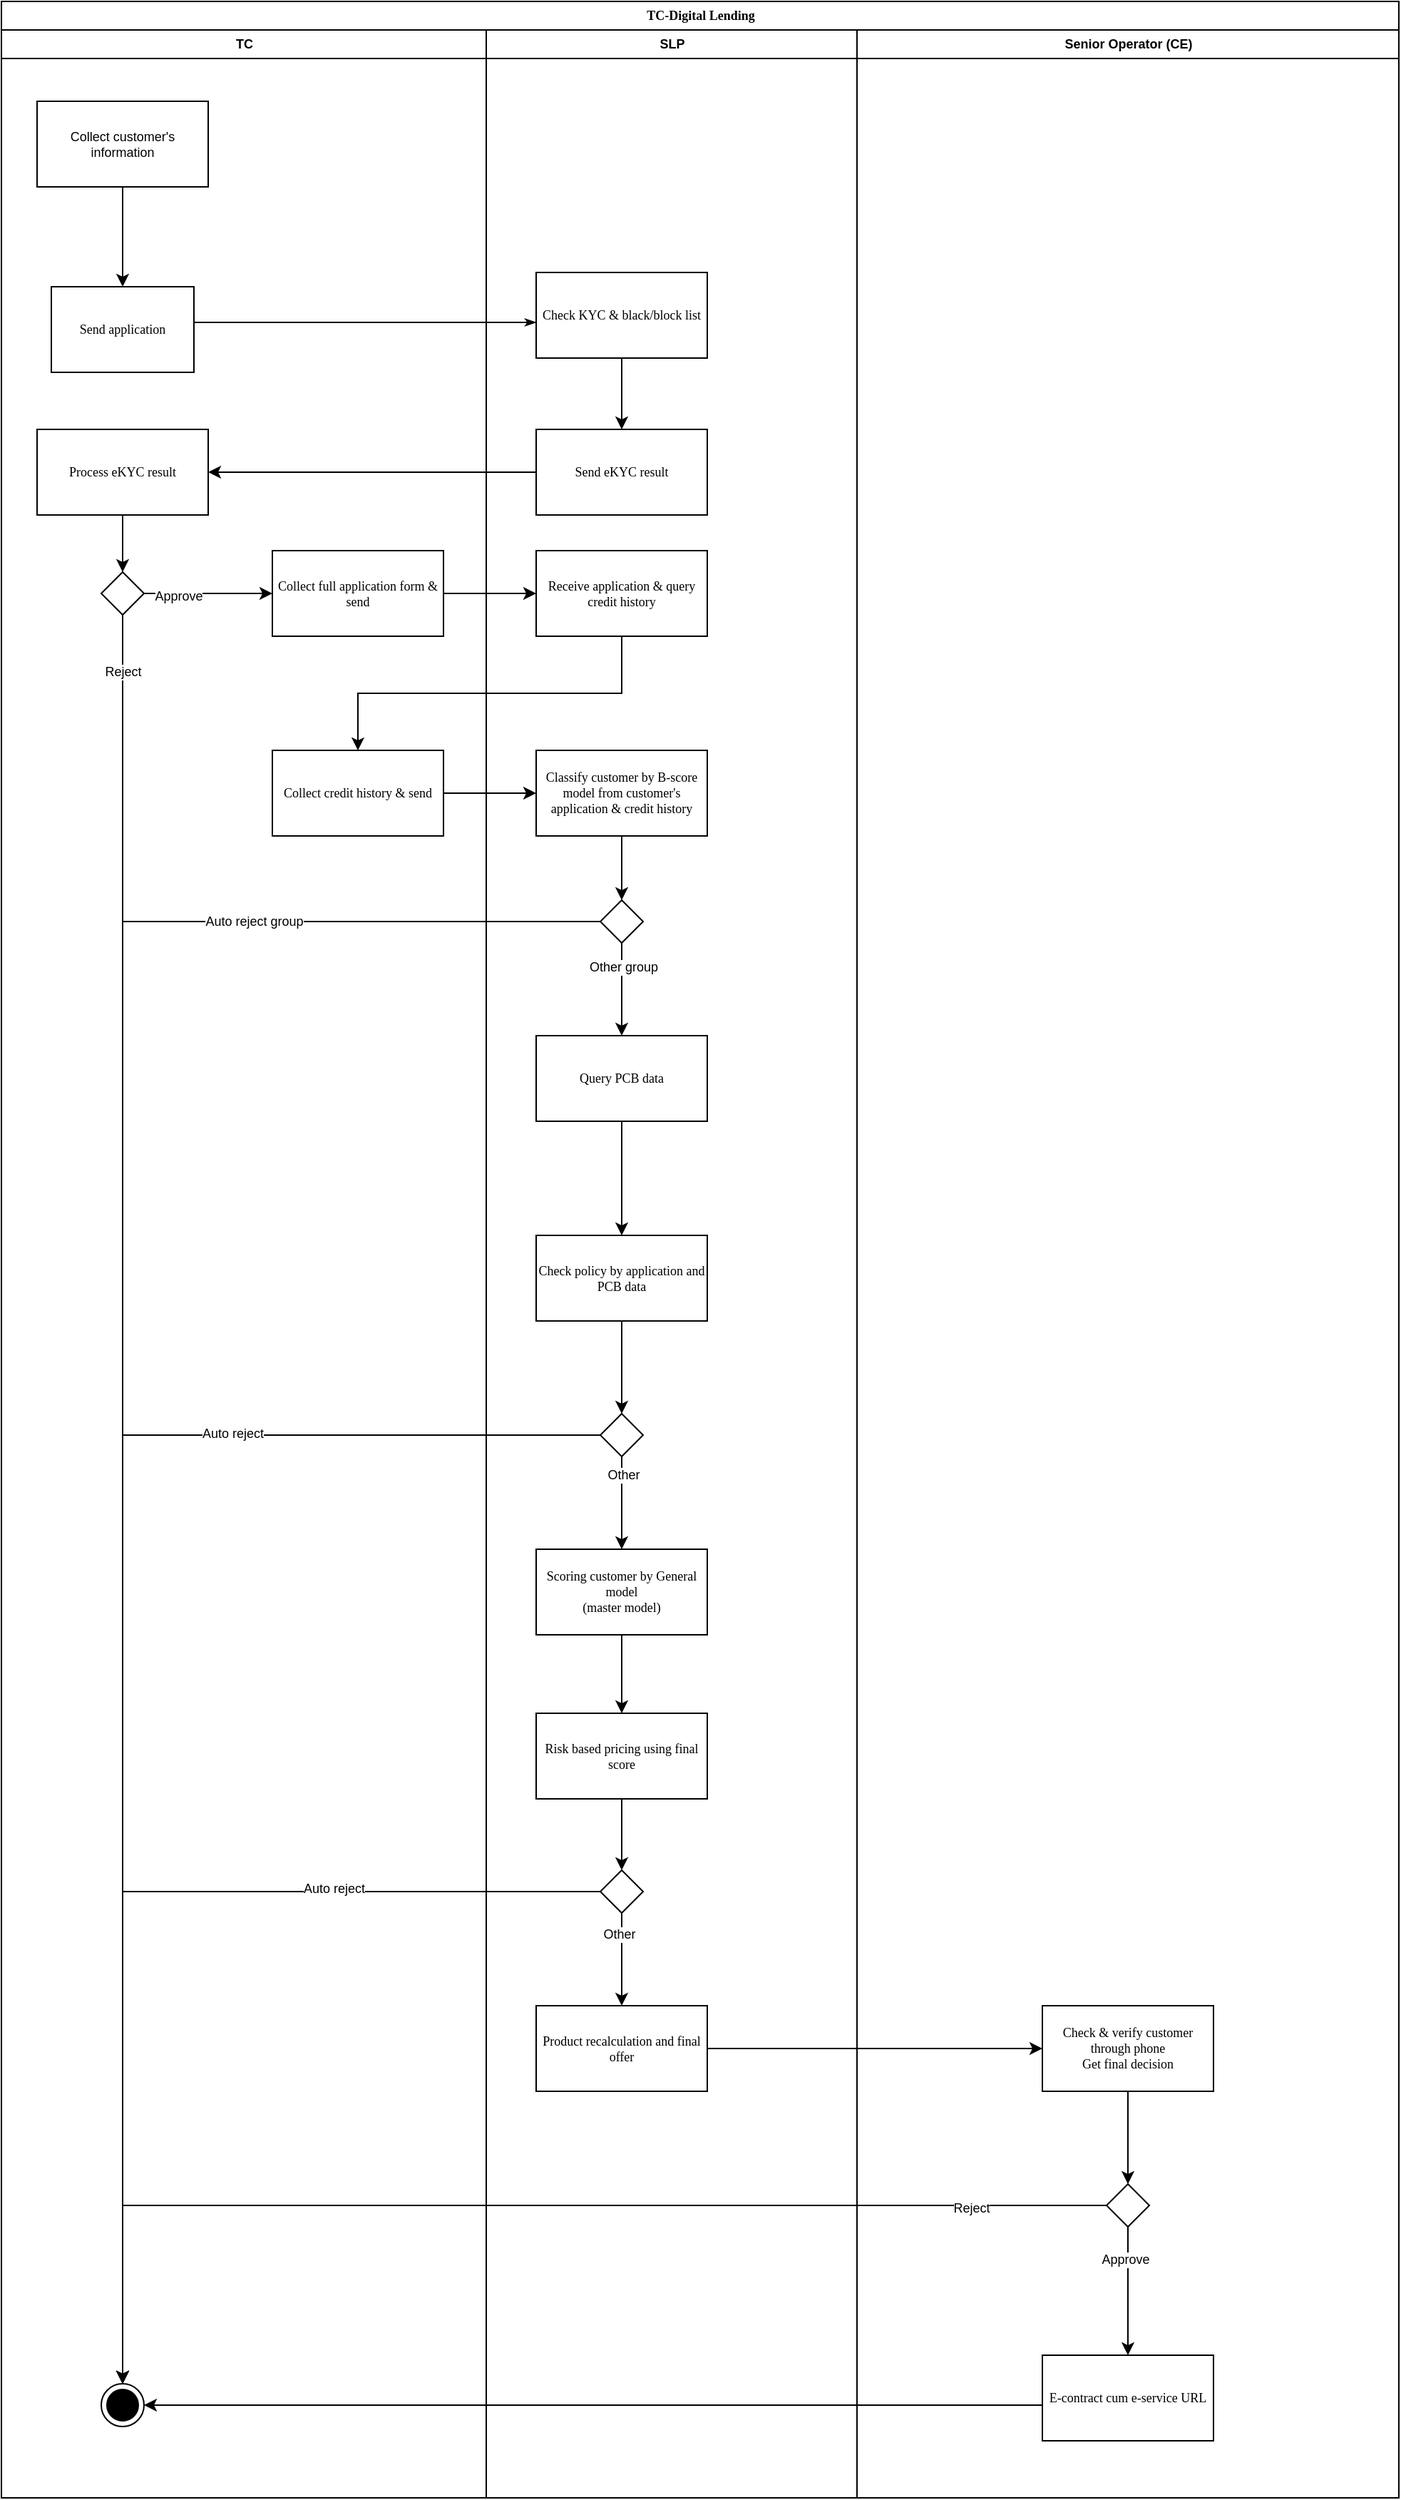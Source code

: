 <mxfile version="14.2.9" type="github">
  <diagram name="Page-1" id="74e2e168-ea6b-b213-b513-2b3c1d86103e">
    <mxGraphModel dx="2285" dy="635" grid="1" gridSize="10" guides="1" tooltips="1" connect="1" arrows="1" fold="1" page="1" pageScale="1" pageWidth="1100" pageHeight="850" background="#ffffff" math="0" shadow="0">
      <root>
        <mxCell id="0" />
        <mxCell id="1" parent="0" />
        <mxCell id="77e6c97f196da883-1" value="TC-Digital Lending" style="swimlane;html=1;childLayout=stackLayout;startSize=20;rounded=0;shadow=0;labelBackgroundColor=none;strokeWidth=1;fontFamily=Verdana;fontSize=9;align=center;" parent="1" vertex="1">
          <mxGeometry x="-120" y="40" width="980" height="1750" as="geometry" />
        </mxCell>
        <mxCell id="77e6c97f196da883-2" value="TC" style="swimlane;html=1;startSize=20;fontSize=9;" parent="77e6c97f196da883-1" vertex="1">
          <mxGeometry y="20" width="340" height="1730" as="geometry" />
        </mxCell>
        <mxCell id="77e6c97f196da883-8" value="Send application" style="rounded=0;whiteSpace=wrap;html=1;shadow=0;labelBackgroundColor=none;strokeWidth=1;fontFamily=Verdana;fontSize=9;align=center;" parent="77e6c97f196da883-2" vertex="1">
          <mxGeometry x="35" y="180" width="100" height="60" as="geometry" />
        </mxCell>
        <mxCell id="sn5IcHB00ik4vEwBjSoz-2" style="edgeStyle=orthogonalEdgeStyle;rounded=0;orthogonalLoop=1;jettySize=auto;html=1;fontSize=9;" edge="1" parent="77e6c97f196da883-2" source="sn5IcHB00ik4vEwBjSoz-1" target="77e6c97f196da883-8">
          <mxGeometry relative="1" as="geometry" />
        </mxCell>
        <mxCell id="sn5IcHB00ik4vEwBjSoz-1" value="Collect customer&#39;s information" style="rounded=0;whiteSpace=wrap;html=1;fontSize=9;" vertex="1" parent="77e6c97f196da883-2">
          <mxGeometry x="25" y="50" width="120" height="60" as="geometry" />
        </mxCell>
        <mxCell id="BkMkk-TvbLhvOdOv9HTv-19" value="" style="ellipse;html=1;shape=endState;fillColor=#000000;strokeColor=#000000;rounded=0;glass=0;sketch=0;fontSize=9;" parent="77e6c97f196da883-2" vertex="1">
          <mxGeometry x="70" y="1650" width="30" height="30" as="geometry" />
        </mxCell>
        <mxCell id="sn5IcHB00ik4vEwBjSoz-7" value="Process eKYC result" style="whiteSpace=wrap;html=1;rounded=0;shadow=0;fontFamily=Verdana;fontSize=9;strokeWidth=1;" vertex="1" parent="77e6c97f196da883-2">
          <mxGeometry x="25" y="280" width="120" height="60" as="geometry" />
        </mxCell>
        <mxCell id="sn5IcHB00ik4vEwBjSoz-11" style="edgeStyle=elbowEdgeStyle;rounded=0;orthogonalLoop=1;jettySize=auto;elbow=vertical;html=1;fontSize=9;" edge="1" parent="77e6c97f196da883-2" source="sn5IcHB00ik4vEwBjSoz-9" target="BkMkk-TvbLhvOdOv9HTv-19">
          <mxGeometry relative="1" as="geometry" />
        </mxCell>
        <mxCell id="sn5IcHB00ik4vEwBjSoz-12" value="Reject&lt;br&gt;" style="edgeLabel;html=1;align=center;verticalAlign=middle;resizable=0;points=[];fontSize=9;" vertex="1" connectable="0" parent="sn5IcHB00ik4vEwBjSoz-11">
          <mxGeometry x="-0.645" y="-1" relative="1" as="geometry">
            <mxPoint x="1" y="-180" as="offset" />
          </mxGeometry>
        </mxCell>
        <mxCell id="sn5IcHB00ik4vEwBjSoz-9" value="" style="rhombus;whiteSpace=wrap;html=1;rounded=0;shadow=0;fontFamily=Verdana;fontSize=9;strokeWidth=1;" vertex="1" parent="77e6c97f196da883-2">
          <mxGeometry x="70" y="380" width="30" height="30" as="geometry" />
        </mxCell>
        <mxCell id="sn5IcHB00ik4vEwBjSoz-10" value="" style="edgeStyle=elbowEdgeStyle;rounded=0;orthogonalLoop=1;jettySize=auto;elbow=vertical;html=1;fontSize=9;" edge="1" parent="77e6c97f196da883-2" source="sn5IcHB00ik4vEwBjSoz-7" target="sn5IcHB00ik4vEwBjSoz-9">
          <mxGeometry relative="1" as="geometry" />
        </mxCell>
        <mxCell id="sn5IcHB00ik4vEwBjSoz-13" value="Collect full application form &amp;amp; send" style="whiteSpace=wrap;html=1;rounded=0;shadow=0;fontFamily=Verdana;fontSize=9;strokeWidth=1;" vertex="1" parent="77e6c97f196da883-2">
          <mxGeometry x="190" y="365" width="120" height="60" as="geometry" />
        </mxCell>
        <mxCell id="sn5IcHB00ik4vEwBjSoz-14" value="" style="edgeStyle=elbowEdgeStyle;rounded=0;orthogonalLoop=1;jettySize=auto;elbow=vertical;html=1;fontSize=9;" edge="1" parent="77e6c97f196da883-2" source="sn5IcHB00ik4vEwBjSoz-9" target="sn5IcHB00ik4vEwBjSoz-13">
          <mxGeometry relative="1" as="geometry" />
        </mxCell>
        <mxCell id="sn5IcHB00ik4vEwBjSoz-15" value="Approve" style="edgeLabel;html=1;align=center;verticalAlign=middle;resizable=0;points=[];fontSize=9;" vertex="1" connectable="0" parent="sn5IcHB00ik4vEwBjSoz-14">
          <mxGeometry x="-0.481" y="-2" relative="1" as="geometry">
            <mxPoint as="offset" />
          </mxGeometry>
        </mxCell>
        <mxCell id="sn5IcHB00ik4vEwBjSoz-25" value="Collect credit history &amp;amp; send" style="whiteSpace=wrap;html=1;rounded=0;shadow=0;fontFamily=Verdana;fontSize=9;strokeWidth=1;" vertex="1" parent="77e6c97f196da883-2">
          <mxGeometry x="190" y="505" width="120" height="60" as="geometry" />
        </mxCell>
        <mxCell id="77e6c97f196da883-39" style="edgeStyle=orthogonalEdgeStyle;rounded=1;html=1;labelBackgroundColor=none;startArrow=none;startFill=0;startSize=5;endArrow=classicThin;endFill=1;endSize=5;jettySize=auto;orthogonalLoop=1;strokeWidth=1;fontFamily=Verdana;fontSize=8" parent="77e6c97f196da883-1" edge="1">
          <mxGeometry relative="1" as="geometry">
            <mxPoint x="600" y="690" as="sourcePoint" />
          </mxGeometry>
        </mxCell>
        <mxCell id="77e6c97f196da883-40" style="edgeStyle=orthogonalEdgeStyle;rounded=1;html=1;labelBackgroundColor=none;startArrow=none;startFill=0;startSize=5;endArrow=classicThin;endFill=1;endSize=5;jettySize=auto;orthogonalLoop=1;strokeWidth=1;fontFamily=Verdana;fontSize=8" parent="77e6c97f196da883-1" edge="1">
          <mxGeometry relative="1" as="geometry">
            <mxPoint x="770" y="690" as="sourcePoint" />
          </mxGeometry>
        </mxCell>
        <mxCell id="107ba76e4e335f99-1" style="edgeStyle=orthogonalEdgeStyle;rounded=1;html=1;labelBackgroundColor=none;startArrow=none;startFill=0;startSize=5;endArrow=classicThin;endFill=1;endSize=5;jettySize=auto;orthogonalLoop=1;strokeWidth=1;fontFamily=Verdana;fontSize=8" parent="77e6c97f196da883-1" edge="1">
          <mxGeometry relative="1" as="geometry">
            <mxPoint x="610" y="450" as="sourcePoint" />
          </mxGeometry>
        </mxCell>
        <mxCell id="107ba76e4e335f99-3" style="edgeStyle=orthogonalEdgeStyle;rounded=1;html=1;labelBackgroundColor=none;startArrow=none;startFill=0;startSize=5;endArrow=classicThin;endFill=1;endSize=5;jettySize=auto;orthogonalLoop=1;strokeColor=#000000;strokeWidth=1;fontFamily=Verdana;fontSize=8;fontColor=#000000;" parent="77e6c97f196da883-1" edge="1">
          <mxGeometry relative="1" as="geometry">
            <mxPoint x="610" y="610" as="targetPoint" />
          </mxGeometry>
        </mxCell>
        <mxCell id="77e6c97f196da883-26" style="edgeStyle=elbowEdgeStyle;rounded=1;html=1;labelBackgroundColor=none;startArrow=none;startFill=0;startSize=5;endArrow=classicThin;endFill=1;endSize=5;jettySize=auto;orthogonalLoop=1;strokeWidth=1;fontFamily=Verdana;fontSize=9;elbow=vertical;" parent="77e6c97f196da883-1" source="77e6c97f196da883-8" target="77e6c97f196da883-11" edge="1">
          <mxGeometry relative="1" as="geometry" />
        </mxCell>
        <mxCell id="sn5IcHB00ik4vEwBjSoz-8" value="" style="edgeStyle=elbowEdgeStyle;rounded=0;orthogonalLoop=1;jettySize=auto;elbow=vertical;html=1;fontSize=9;" edge="1" parent="77e6c97f196da883-1" source="sn5IcHB00ik4vEwBjSoz-3" target="sn5IcHB00ik4vEwBjSoz-7">
          <mxGeometry relative="1" as="geometry" />
        </mxCell>
        <mxCell id="sn5IcHB00ik4vEwBjSoz-17" value="" style="edgeStyle=elbowEdgeStyle;rounded=0;orthogonalLoop=1;jettySize=auto;elbow=vertical;html=1;fontSize=9;" edge="1" parent="77e6c97f196da883-1" source="sn5IcHB00ik4vEwBjSoz-13" target="sn5IcHB00ik4vEwBjSoz-16">
          <mxGeometry relative="1" as="geometry" />
        </mxCell>
        <mxCell id="77e6c97f196da883-3" value="SLP" style="swimlane;html=1;startSize=20;fontSize=9;" parent="77e6c97f196da883-1" vertex="1">
          <mxGeometry x="340" y="20" width="260" height="1730" as="geometry" />
        </mxCell>
        <mxCell id="sn5IcHB00ik4vEwBjSoz-5" style="edgeStyle=elbowEdgeStyle;rounded=0;orthogonalLoop=1;jettySize=auto;elbow=vertical;html=1;fontSize=9;" edge="1" parent="77e6c97f196da883-3" source="77e6c97f196da883-11" target="sn5IcHB00ik4vEwBjSoz-3">
          <mxGeometry relative="1" as="geometry" />
        </mxCell>
        <mxCell id="77e6c97f196da883-11" value="Check KYC &amp;amp; black/block list" style="rounded=0;whiteSpace=wrap;html=1;shadow=0;labelBackgroundColor=none;strokeWidth=1;fontFamily=Verdana;fontSize=9;align=center;" parent="77e6c97f196da883-3" vertex="1">
          <mxGeometry x="35" y="170" width="120" height="60" as="geometry" />
        </mxCell>
        <mxCell id="sn5IcHB00ik4vEwBjSoz-3" value="Send eKYC result" style="whiteSpace=wrap;html=1;rounded=0;shadow=0;fontFamily=Verdana;fontSize=9;strokeWidth=1;" vertex="1" parent="77e6c97f196da883-3">
          <mxGeometry x="35" y="280" width="120" height="60" as="geometry" />
        </mxCell>
        <mxCell id="sn5IcHB00ik4vEwBjSoz-16" value="Receive application &amp;amp; query credit history" style="whiteSpace=wrap;html=1;rounded=0;shadow=0;fontFamily=Verdana;fontSize=9;strokeWidth=1;" vertex="1" parent="77e6c97f196da883-3">
          <mxGeometry x="35" y="365" width="120" height="60" as="geometry" />
        </mxCell>
        <mxCell id="sn5IcHB00ik4vEwBjSoz-27" value="Classify customer by B-score model from customer&#39;s application &amp;amp; credit history" style="whiteSpace=wrap;html=1;rounded=0;shadow=0;fontFamily=Verdana;fontSize=9;strokeWidth=1;" vertex="1" parent="77e6c97f196da883-3">
          <mxGeometry x="35" y="505" width="120" height="60" as="geometry" />
        </mxCell>
        <mxCell id="sn5IcHB00ik4vEwBjSoz-29" value="" style="rhombus;whiteSpace=wrap;html=1;rounded=0;shadow=0;fontFamily=Verdana;fontSize=9;strokeWidth=1;" vertex="1" parent="77e6c97f196da883-3">
          <mxGeometry x="80" y="610" width="30" height="30" as="geometry" />
        </mxCell>
        <mxCell id="sn5IcHB00ik4vEwBjSoz-30" value="" style="edgeStyle=elbowEdgeStyle;rounded=0;orthogonalLoop=1;jettySize=auto;elbow=vertical;html=1;fontSize=9;" edge="1" parent="77e6c97f196da883-3" source="sn5IcHB00ik4vEwBjSoz-27" target="sn5IcHB00ik4vEwBjSoz-29">
          <mxGeometry relative="1" as="geometry" />
        </mxCell>
        <mxCell id="sn5IcHB00ik4vEwBjSoz-42" value="" style="rhombus;whiteSpace=wrap;html=1;rounded=0;shadow=0;fontFamily=Verdana;fontSize=9;strokeWidth=1;" vertex="1" parent="77e6c97f196da883-3">
          <mxGeometry x="80" y="970" width="30" height="30" as="geometry" />
        </mxCell>
        <mxCell id="sn5IcHB00ik4vEwBjSoz-49" value="Risk based pricing using final score" style="whiteSpace=wrap;html=1;rounded=0;shadow=0;fontFamily=Verdana;fontSize=9;strokeWidth=1;" vertex="1" parent="77e6c97f196da883-3">
          <mxGeometry x="35" y="1180" width="120" height="60" as="geometry" />
        </mxCell>
        <mxCell id="sn5IcHB00ik4vEwBjSoz-51" value="" style="rhombus;whiteSpace=wrap;html=1;rounded=0;shadow=0;fontFamily=Verdana;fontSize=9;strokeWidth=1;" vertex="1" parent="77e6c97f196da883-3">
          <mxGeometry x="80" y="1290" width="30" height="30" as="geometry" />
        </mxCell>
        <mxCell id="sn5IcHB00ik4vEwBjSoz-52" value="" style="edgeStyle=elbowEdgeStyle;rounded=0;orthogonalLoop=1;jettySize=auto;elbow=vertical;html=1;fontSize=9;" edge="1" parent="77e6c97f196da883-3" source="sn5IcHB00ik4vEwBjSoz-49" target="sn5IcHB00ik4vEwBjSoz-51">
          <mxGeometry relative="1" as="geometry" />
        </mxCell>
        <mxCell id="sn5IcHB00ik4vEwBjSoz-58" value="Senior Operator (CE)" style="swimlane;html=1;startSize=20;fontSize=9;" vertex="1" parent="77e6c97f196da883-1">
          <mxGeometry x="600" y="20" width="380" height="1730" as="geometry" />
        </mxCell>
        <mxCell id="sn5IcHB00ik4vEwBjSoz-71" value="Check &amp;amp; verify customer through phone&lt;br&gt;Get final decision" style="whiteSpace=wrap;html=1;rounded=0;shadow=0;fontFamily=Verdana;fontSize=9;strokeWidth=1;" vertex="1" parent="sn5IcHB00ik4vEwBjSoz-58">
          <mxGeometry x="130" y="1385" width="120" height="60" as="geometry" />
        </mxCell>
        <mxCell id="sn5IcHB00ik4vEwBjSoz-73" value="" style="rhombus;whiteSpace=wrap;html=1;rounded=0;shadow=0;fontFamily=Verdana;fontSize=9;strokeWidth=1;" vertex="1" parent="sn5IcHB00ik4vEwBjSoz-58">
          <mxGeometry x="175" y="1510" width="30" height="30" as="geometry" />
        </mxCell>
        <mxCell id="sn5IcHB00ik4vEwBjSoz-74" value="" style="edgeStyle=elbowEdgeStyle;rounded=0;orthogonalLoop=1;jettySize=auto;elbow=vertical;html=1;fontSize=9;" edge="1" parent="sn5IcHB00ik4vEwBjSoz-58" source="sn5IcHB00ik4vEwBjSoz-71" target="sn5IcHB00ik4vEwBjSoz-73">
          <mxGeometry relative="1" as="geometry" />
        </mxCell>
        <mxCell id="sn5IcHB00ik4vEwBjSoz-76" value="E-contract cum e-service URL" style="whiteSpace=wrap;html=1;rounded=0;shadow=0;fontFamily=Verdana;fontSize=9;strokeWidth=1;" vertex="1" parent="sn5IcHB00ik4vEwBjSoz-58">
          <mxGeometry x="130" y="1630" width="120" height="60" as="geometry" />
        </mxCell>
        <mxCell id="sn5IcHB00ik4vEwBjSoz-77" value="" style="edgeStyle=elbowEdgeStyle;rounded=0;orthogonalLoop=1;jettySize=auto;elbow=vertical;html=1;fontSize=9;" edge="1" parent="sn5IcHB00ik4vEwBjSoz-58" source="sn5IcHB00ik4vEwBjSoz-73" target="sn5IcHB00ik4vEwBjSoz-76">
          <mxGeometry relative="1" as="geometry" />
        </mxCell>
        <mxCell id="sn5IcHB00ik4vEwBjSoz-80" value="Approve" style="edgeLabel;html=1;align=center;verticalAlign=middle;resizable=0;points=[];fontSize=9;" vertex="1" connectable="0" parent="sn5IcHB00ik4vEwBjSoz-77">
          <mxGeometry x="-0.5" y="-2" relative="1" as="geometry">
            <mxPoint as="offset" />
          </mxGeometry>
        </mxCell>
        <mxCell id="sn5IcHB00ik4vEwBjSoz-26" value="" style="edgeStyle=elbowEdgeStyle;rounded=0;orthogonalLoop=1;jettySize=auto;elbow=vertical;html=1;fontSize=9;" edge="1" parent="77e6c97f196da883-1" source="sn5IcHB00ik4vEwBjSoz-16" target="sn5IcHB00ik4vEwBjSoz-25">
          <mxGeometry relative="1" as="geometry" />
        </mxCell>
        <mxCell id="sn5IcHB00ik4vEwBjSoz-28" value="" style="edgeStyle=elbowEdgeStyle;rounded=0;orthogonalLoop=1;jettySize=auto;elbow=vertical;html=1;fontSize=9;" edge="1" parent="77e6c97f196da883-1" source="sn5IcHB00ik4vEwBjSoz-25" target="sn5IcHB00ik4vEwBjSoz-27">
          <mxGeometry relative="1" as="geometry" />
        </mxCell>
        <mxCell id="sn5IcHB00ik4vEwBjSoz-33" style="edgeStyle=elbowEdgeStyle;rounded=0;orthogonalLoop=1;jettySize=auto;elbow=vertical;html=1;fontSize=9;" edge="1" parent="77e6c97f196da883-1" source="sn5IcHB00ik4vEwBjSoz-29" target="BkMkk-TvbLhvOdOv9HTv-19">
          <mxGeometry relative="1" as="geometry">
            <Array as="points">
              <mxPoint x="260" y="645" />
            </Array>
          </mxGeometry>
        </mxCell>
        <mxCell id="sn5IcHB00ik4vEwBjSoz-34" value="Auto reject group" style="edgeLabel;html=1;align=center;verticalAlign=middle;resizable=0;points=[];fontSize=9;" vertex="1" connectable="0" parent="sn5IcHB00ik4vEwBjSoz-33">
          <mxGeometry x="-0.757" relative="1" as="geometry">
            <mxPoint x="-78.33" as="offset" />
          </mxGeometry>
        </mxCell>
        <mxCell id="sn5IcHB00ik4vEwBjSoz-44" style="edgeStyle=elbowEdgeStyle;rounded=0;orthogonalLoop=1;jettySize=auto;elbow=vertical;html=1;fontSize=9;" edge="1" parent="77e6c97f196da883-1" source="sn5IcHB00ik4vEwBjSoz-42" target="BkMkk-TvbLhvOdOv9HTv-19">
          <mxGeometry relative="1" as="geometry">
            <Array as="points">
              <mxPoint x="310" y="1005" />
            </Array>
          </mxGeometry>
        </mxCell>
        <mxCell id="sn5IcHB00ik4vEwBjSoz-45" value="Auto reject" style="edgeLabel;html=1;align=center;verticalAlign=middle;resizable=0;points=[];fontSize=9;" vertex="1" connectable="0" parent="sn5IcHB00ik4vEwBjSoz-44">
          <mxGeometry x="-0.461" y="-1" relative="1" as="geometry">
            <mxPoint x="10.83" as="offset" />
          </mxGeometry>
        </mxCell>
        <mxCell id="sn5IcHB00ik4vEwBjSoz-55" style="edgeStyle=elbowEdgeStyle;rounded=0;orthogonalLoop=1;jettySize=auto;elbow=vertical;html=1;fontSize=9;" edge="1" parent="77e6c97f196da883-1" source="sn5IcHB00ik4vEwBjSoz-51" target="BkMkk-TvbLhvOdOv9HTv-19">
          <mxGeometry relative="1" as="geometry">
            <Array as="points">
              <mxPoint x="290" y="1325" />
            </Array>
          </mxGeometry>
        </mxCell>
        <mxCell id="sn5IcHB00ik4vEwBjSoz-56" value="Auto reject" style="edgeLabel;html=1;align=center;verticalAlign=middle;resizable=0;points=[];fontSize=9;" vertex="1" connectable="0" parent="sn5IcHB00ik4vEwBjSoz-55">
          <mxGeometry x="-0.45" y="-2" relative="1" as="geometry">
            <mxPoint as="offset" />
          </mxGeometry>
        </mxCell>
        <mxCell id="sn5IcHB00ik4vEwBjSoz-75" style="edgeStyle=elbowEdgeStyle;rounded=0;orthogonalLoop=1;jettySize=auto;elbow=vertical;html=1;fontSize=9;" edge="1" parent="77e6c97f196da883-1" source="sn5IcHB00ik4vEwBjSoz-73" target="BkMkk-TvbLhvOdOv9HTv-19">
          <mxGeometry relative="1" as="geometry">
            <Array as="points">
              <mxPoint x="600" y="1545" />
            </Array>
          </mxGeometry>
        </mxCell>
        <mxCell id="sn5IcHB00ik4vEwBjSoz-79" value="Reject" style="edgeLabel;html=1;align=center;verticalAlign=middle;resizable=0;points=[];fontSize=9;" vertex="1" connectable="0" parent="sn5IcHB00ik4vEwBjSoz-75">
          <mxGeometry x="-0.766" y="2" relative="1" as="geometry">
            <mxPoint as="offset" />
          </mxGeometry>
        </mxCell>
        <mxCell id="sn5IcHB00ik4vEwBjSoz-78" style="edgeStyle=elbowEdgeStyle;rounded=0;orthogonalLoop=1;jettySize=auto;elbow=vertical;html=1;fontSize=9;" edge="1" parent="77e6c97f196da883-1" source="sn5IcHB00ik4vEwBjSoz-76" target="BkMkk-TvbLhvOdOv9HTv-19">
          <mxGeometry relative="1" as="geometry" />
        </mxCell>
        <mxCell id="sn5IcHB00ik4vEwBjSoz-39" value="" style="edgeStyle=elbowEdgeStyle;rounded=0;orthogonalLoop=1;jettySize=auto;elbow=vertical;html=1;fontSize=9;" edge="1" parent="1" source="sn5IcHB00ik4vEwBjSoz-35" target="sn5IcHB00ik4vEwBjSoz-38">
          <mxGeometry relative="1" as="geometry" />
        </mxCell>
        <mxCell id="sn5IcHB00ik4vEwBjSoz-35" value="Query PCB data" style="whiteSpace=wrap;html=1;rounded=0;shadow=0;fontFamily=Verdana;fontSize=9;strokeWidth=1;" vertex="1" parent="1">
          <mxGeometry x="255" y="765" width="120" height="60" as="geometry" />
        </mxCell>
        <mxCell id="sn5IcHB00ik4vEwBjSoz-36" value="" style="edgeStyle=elbowEdgeStyle;rounded=0;orthogonalLoop=1;jettySize=auto;elbow=vertical;html=1;fontSize=9;" edge="1" parent="1" source="sn5IcHB00ik4vEwBjSoz-29" target="sn5IcHB00ik4vEwBjSoz-35">
          <mxGeometry relative="1" as="geometry" />
        </mxCell>
        <mxCell id="sn5IcHB00ik4vEwBjSoz-37" value="Other group" style="edgeLabel;html=1;align=center;verticalAlign=middle;resizable=0;points=[];fontSize=9;" vertex="1" connectable="0" parent="sn5IcHB00ik4vEwBjSoz-36">
          <mxGeometry x="-0.487" y="1" relative="1" as="geometry">
            <mxPoint as="offset" />
          </mxGeometry>
        </mxCell>
        <mxCell id="sn5IcHB00ik4vEwBjSoz-43" value="" style="edgeStyle=elbowEdgeStyle;rounded=0;orthogonalLoop=1;jettySize=auto;elbow=vertical;html=1;fontSize=9;" edge="1" parent="1" source="sn5IcHB00ik4vEwBjSoz-38" target="sn5IcHB00ik4vEwBjSoz-42">
          <mxGeometry relative="1" as="geometry" />
        </mxCell>
        <mxCell id="sn5IcHB00ik4vEwBjSoz-38" value="Check policy by application and PCB data" style="whiteSpace=wrap;html=1;rounded=0;shadow=0;fontFamily=Verdana;fontSize=9;strokeWidth=1;" vertex="1" parent="1">
          <mxGeometry x="255" y="905" width="120" height="60" as="geometry" />
        </mxCell>
        <mxCell id="sn5IcHB00ik4vEwBjSoz-50" value="" style="edgeStyle=elbowEdgeStyle;rounded=0;orthogonalLoop=1;jettySize=auto;elbow=vertical;html=1;fontSize=9;" edge="1" parent="1" source="sn5IcHB00ik4vEwBjSoz-46" target="sn5IcHB00ik4vEwBjSoz-49">
          <mxGeometry relative="1" as="geometry" />
        </mxCell>
        <mxCell id="sn5IcHB00ik4vEwBjSoz-46" value="Scoring customer by General model&lt;br&gt;(master model)" style="whiteSpace=wrap;html=1;rounded=0;shadow=0;fontFamily=Verdana;fontSize=9;strokeWidth=1;" vertex="1" parent="1">
          <mxGeometry x="255" y="1125" width="120" height="60" as="geometry" />
        </mxCell>
        <mxCell id="sn5IcHB00ik4vEwBjSoz-47" value="" style="edgeStyle=elbowEdgeStyle;rounded=0;orthogonalLoop=1;jettySize=auto;elbow=vertical;html=1;fontSize=9;" edge="1" parent="1" source="sn5IcHB00ik4vEwBjSoz-42" target="sn5IcHB00ik4vEwBjSoz-46">
          <mxGeometry relative="1" as="geometry" />
        </mxCell>
        <mxCell id="sn5IcHB00ik4vEwBjSoz-48" value="Other" style="edgeLabel;html=1;align=center;verticalAlign=middle;resizable=0;points=[];fontSize=9;" vertex="1" connectable="0" parent="sn5IcHB00ik4vEwBjSoz-47">
          <mxGeometry x="-0.615" y="1" relative="1" as="geometry">
            <mxPoint as="offset" />
          </mxGeometry>
        </mxCell>
        <mxCell id="sn5IcHB00ik4vEwBjSoz-72" value="" style="edgeStyle=elbowEdgeStyle;rounded=0;orthogonalLoop=1;jettySize=auto;elbow=vertical;html=1;fontSize=9;" edge="1" parent="1" source="sn5IcHB00ik4vEwBjSoz-53" target="sn5IcHB00ik4vEwBjSoz-71">
          <mxGeometry relative="1" as="geometry" />
        </mxCell>
        <mxCell id="sn5IcHB00ik4vEwBjSoz-53" value="Product recalculation and final offer" style="whiteSpace=wrap;html=1;rounded=0;shadow=0;fontFamily=Verdana;fontSize=9;strokeWidth=1;" vertex="1" parent="1">
          <mxGeometry x="255" y="1445" width="120" height="60" as="geometry" />
        </mxCell>
        <mxCell id="sn5IcHB00ik4vEwBjSoz-54" value="" style="edgeStyle=elbowEdgeStyle;rounded=0;orthogonalLoop=1;jettySize=auto;elbow=vertical;html=1;fontSize=9;" edge="1" parent="1" source="sn5IcHB00ik4vEwBjSoz-51" target="sn5IcHB00ik4vEwBjSoz-53">
          <mxGeometry relative="1" as="geometry" />
        </mxCell>
        <mxCell id="sn5IcHB00ik4vEwBjSoz-57" value="Other" style="edgeLabel;html=1;align=center;verticalAlign=middle;resizable=0;points=[];fontSize=9;" vertex="1" connectable="0" parent="sn5IcHB00ik4vEwBjSoz-54">
          <mxGeometry x="-0.538" y="-2" relative="1" as="geometry">
            <mxPoint as="offset" />
          </mxGeometry>
        </mxCell>
      </root>
    </mxGraphModel>
  </diagram>
</mxfile>
